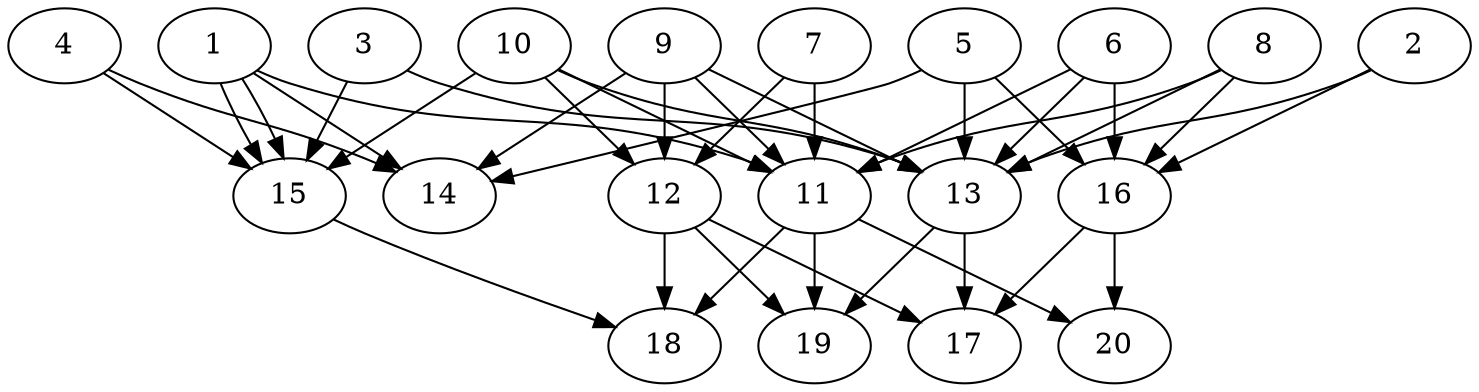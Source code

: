 // DAG automatically generated by daggen at Tue Jul 23 14:29:40 2019
// ./daggen --dot -n 20 --ccr 0.5 --fat 0.7 --regular 0.5 --density 0.7 --mindata 5242880 --maxdata 52428800 
digraph G {
  1 [size="32985088", alpha="0.04", expect_size="16492544"] 
  1 -> 11 [size ="16492544"]
  1 -> 14 [size ="16492544"]
  1 -> 15 [size ="16492544"]
  1 -> 15 [size ="16492544"]
  2 [size="26361856", alpha="0.13", expect_size="13180928"] 
  2 -> 13 [size ="13180928"]
  2 -> 16 [size ="13180928"]
  3 [size="17643520", alpha="0.04", expect_size="8821760"] 
  3 -> 13 [size ="8821760"]
  3 -> 15 [size ="8821760"]
  4 [size="94752768", alpha="0.15", expect_size="47376384"] 
  4 -> 14 [size ="47376384"]
  4 -> 15 [size ="47376384"]
  5 [size="32700416", alpha="0.19", expect_size="16350208"] 
  5 -> 13 [size ="16350208"]
  5 -> 14 [size ="16350208"]
  5 -> 16 [size ="16350208"]
  6 [size="30973952", alpha="0.17", expect_size="15486976"] 
  6 -> 11 [size ="15486976"]
  6 -> 13 [size ="15486976"]
  6 -> 16 [size ="15486976"]
  7 [size="66777088", alpha="0.09", expect_size="33388544"] 
  7 -> 11 [size ="33388544"]
  7 -> 12 [size ="33388544"]
  8 [size="58368000", alpha="0.18", expect_size="29184000"] 
  8 -> 11 [size ="29184000"]
  8 -> 13 [size ="29184000"]
  8 -> 16 [size ="29184000"]
  9 [size="26535936", alpha="0.05", expect_size="13267968"] 
  9 -> 11 [size ="13267968"]
  9 -> 12 [size ="13267968"]
  9 -> 13 [size ="13267968"]
  9 -> 14 [size ="13267968"]
  10 [size="47192064", alpha="0.12", expect_size="23596032"] 
  10 -> 11 [size ="23596032"]
  10 -> 12 [size ="23596032"]
  10 -> 13 [size ="23596032"]
  10 -> 15 [size ="23596032"]
  11 [size="51458048", alpha="0.07", expect_size="25729024"] 
  11 -> 18 [size ="25729024"]
  11 -> 19 [size ="25729024"]
  11 -> 20 [size ="25729024"]
  12 [size="71972864", alpha="0.04", expect_size="35986432"] 
  12 -> 17 [size ="35986432"]
  12 -> 18 [size ="35986432"]
  12 -> 19 [size ="35986432"]
  13 [size="40544256", alpha="0.04", expect_size="20272128"] 
  13 -> 17 [size ="20272128"]
  13 -> 19 [size ="20272128"]
  14 [size="61222912", alpha="0.19", expect_size="30611456"] 
  15 [size="35985408", alpha="0.08", expect_size="17992704"] 
  15 -> 18 [size ="17992704"]
  16 [size="31188992", alpha="0.01", expect_size="15594496"] 
  16 -> 17 [size ="15594496"]
  16 -> 20 [size ="15594496"]
  17 [size="16525312", alpha="0.07", expect_size="8262656"] 
  18 [size="60166144", alpha="0.17", expect_size="30083072"] 
  19 [size="51671040", alpha="0.17", expect_size="25835520"] 
  20 [size="74305536", alpha="0.15", expect_size="37152768"] 
}
